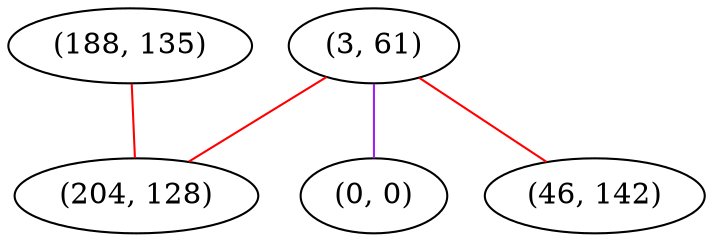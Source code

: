 graph "" {
"(188, 135)";
"(3, 61)";
"(204, 128)";
"(0, 0)";
"(46, 142)";
"(188, 135)" -- "(204, 128)"  [color=red, key=0, weight=1];
"(3, 61)" -- "(204, 128)"  [color=red, key=0, weight=1];
"(3, 61)" -- "(0, 0)"  [color=purple, key=0, weight=4];
"(3, 61)" -- "(46, 142)"  [color=red, key=0, weight=1];
}
